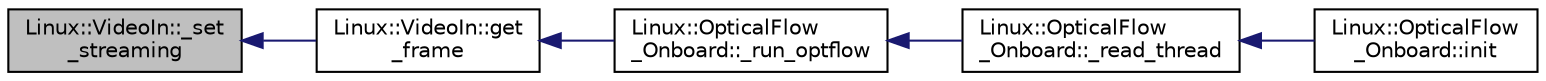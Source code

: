 digraph "Linux::VideoIn::_set_streaming"
{
 // INTERACTIVE_SVG=YES
  edge [fontname="Helvetica",fontsize="10",labelfontname="Helvetica",labelfontsize="10"];
  node [fontname="Helvetica",fontsize="10",shape=record];
  rankdir="LR";
  Node1 [label="Linux::VideoIn::_set\l_streaming",height=0.2,width=0.4,color="black", fillcolor="grey75", style="filled", fontcolor="black"];
  Node1 -> Node2 [dir="back",color="midnightblue",fontsize="10",style="solid",fontname="Helvetica"];
  Node2 [label="Linux::VideoIn::get\l_frame",height=0.2,width=0.4,color="black", fillcolor="white", style="filled",URL="$classLinux_1_1VideoIn.html#a45318488c6c807451d55181bbbfc8177"];
  Node2 -> Node3 [dir="back",color="midnightblue",fontsize="10",style="solid",fontname="Helvetica"];
  Node3 [label="Linux::OpticalFlow\l_Onboard::_run_optflow",height=0.2,width=0.4,color="black", fillcolor="white", style="filled",URL="$classLinux_1_1OpticalFlow__Onboard.html#aff46a025f23d664c1cdf67d3c7f3d49a"];
  Node3 -> Node4 [dir="back",color="midnightblue",fontsize="10",style="solid",fontname="Helvetica"];
  Node4 [label="Linux::OpticalFlow\l_Onboard::_read_thread",height=0.2,width=0.4,color="black", fillcolor="white", style="filled",URL="$classLinux_1_1OpticalFlow__Onboard.html#a2cf8901eba7c113402917f527aec8b0b"];
  Node4 -> Node5 [dir="back",color="midnightblue",fontsize="10",style="solid",fontname="Helvetica"];
  Node5 [label="Linux::OpticalFlow\l_Onboard::init",height=0.2,width=0.4,color="black", fillcolor="white", style="filled",URL="$classLinux_1_1OpticalFlow__Onboard.html#ab2fc6a6c90f95deb9f727348c2efdead"];
}
